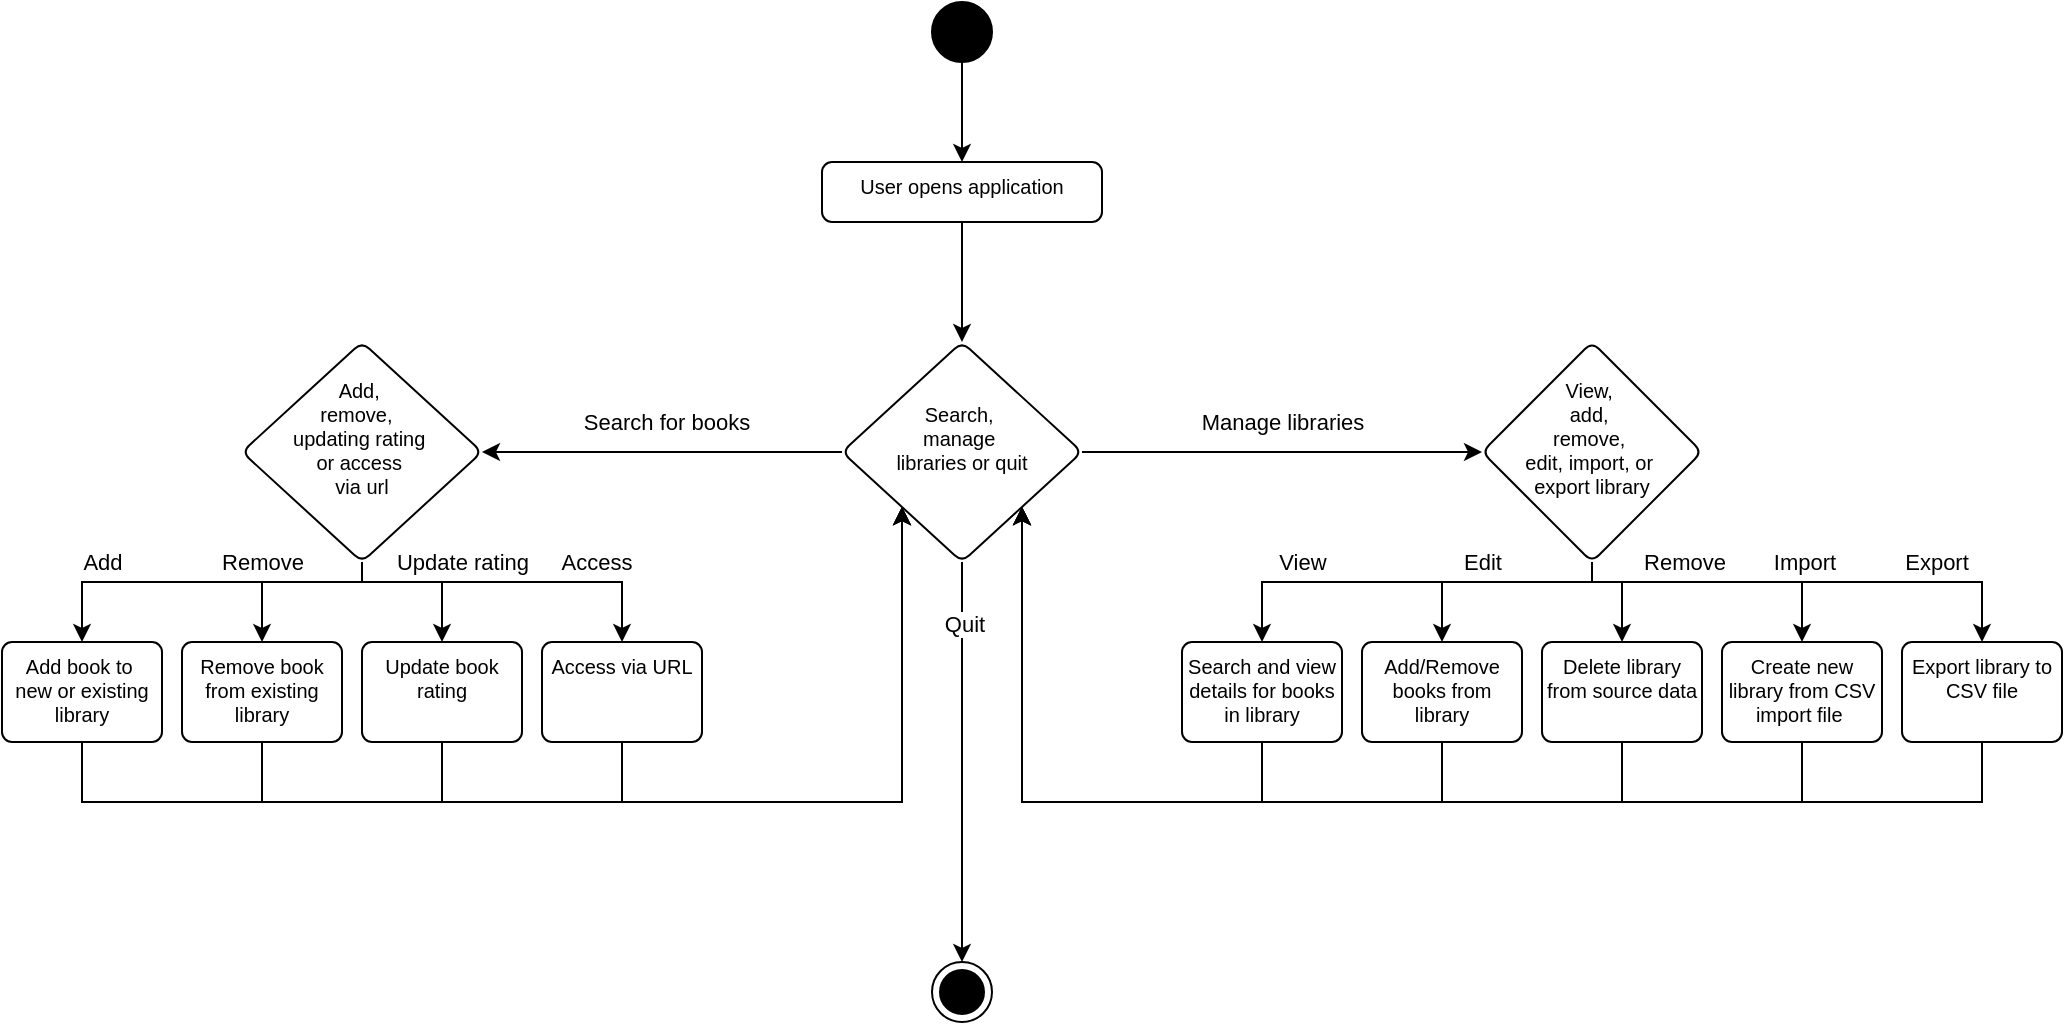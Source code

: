 <mxfile version="24.7.17">
  <diagram id="KCCbvROftOyjrveY5dHK" name="Page-2">
    <mxGraphModel dx="2074" dy="1205" grid="1" gridSize="10" guides="1" tooltips="1" connect="1" arrows="1" fold="1" page="1" pageScale="1" pageWidth="1100" pageHeight="850" math="0" shadow="0">
      <root>
        <mxCell id="0" />
        <mxCell id="1" parent="0" />
        <mxCell id="50exMlCCmH5jgknUHnqU-4" style="edgeStyle=orthogonalEdgeStyle;rounded=0;orthogonalLoop=1;jettySize=auto;html=1;entryX=0.5;entryY=0;entryDx=0;entryDy=0;" edge="1" parent="1" source="50exMlCCmH5jgknUHnqU-1" target="50exMlCCmH5jgknUHnqU-3">
          <mxGeometry relative="1" as="geometry" />
        </mxCell>
        <mxCell id="50exMlCCmH5jgknUHnqU-1" value="" style="ellipse;fillColor=strokeColor;html=1;" vertex="1" parent="1">
          <mxGeometry x="505" y="40" width="30" height="30" as="geometry" />
        </mxCell>
        <mxCell id="W-RKwUUfEbTAqsGmEtst-4" value="" style="edgeStyle=orthogonalEdgeStyle;rounded=0;orthogonalLoop=1;jettySize=auto;html=1;" edge="1" parent="1" source="50exMlCCmH5jgknUHnqU-3" target="W-RKwUUfEbTAqsGmEtst-3">
          <mxGeometry relative="1" as="geometry" />
        </mxCell>
        <mxCell id="50exMlCCmH5jgknUHnqU-3" value="User opens application" style="html=1;align=center;verticalAlign=top;rounded=1;absoluteArcSize=1;arcSize=10;dashed=0;whiteSpace=wrap;fontSize=10;" vertex="1" parent="1">
          <mxGeometry x="450" y="120" width="140" height="30" as="geometry" />
        </mxCell>
        <mxCell id="W-RKwUUfEbTAqsGmEtst-10" value="" style="edgeStyle=orthogonalEdgeStyle;rounded=0;orthogonalLoop=1;jettySize=auto;html=1;exitX=1;exitY=0.5;exitDx=0;exitDy=0;" edge="1" parent="1" source="W-RKwUUfEbTAqsGmEtst-3" target="W-RKwUUfEbTAqsGmEtst-9">
          <mxGeometry relative="1" as="geometry">
            <mxPoint x="690" y="265" as="sourcePoint" />
          </mxGeometry>
        </mxCell>
        <mxCell id="Gzup9AnlZBMcvsKlb3gR-7" value="Manage libraries" style="edgeLabel;html=1;align=center;verticalAlign=middle;resizable=0;points=[];" vertex="1" connectable="0" parent="W-RKwUUfEbTAqsGmEtst-10">
          <mxGeometry y="4" relative="1" as="geometry">
            <mxPoint y="-11" as="offset" />
          </mxGeometry>
        </mxCell>
        <mxCell id="Gzup9AnlZBMcvsKlb3gR-5" style="edgeStyle=orthogonalEdgeStyle;rounded=0;orthogonalLoop=1;jettySize=auto;html=1;exitX=0;exitY=0.5;exitDx=0;exitDy=0;" edge="1" parent="1" source="W-RKwUUfEbTAqsGmEtst-3" target="Gzup9AnlZBMcvsKlb3gR-3">
          <mxGeometry relative="1" as="geometry">
            <mxPoint x="360" y="265" as="sourcePoint" />
          </mxGeometry>
        </mxCell>
        <mxCell id="Gzup9AnlZBMcvsKlb3gR-6" value="Search for books" style="edgeLabel;html=1;align=center;verticalAlign=middle;resizable=0;points=[];" vertex="1" connectable="0" parent="Gzup9AnlZBMcvsKlb3gR-5">
          <mxGeometry x="-0.025" y="4" relative="1" as="geometry">
            <mxPoint y="-19" as="offset" />
          </mxGeometry>
        </mxCell>
        <mxCell id="Gzup9AnlZBMcvsKlb3gR-65" style="edgeStyle=orthogonalEdgeStyle;rounded=0;orthogonalLoop=1;jettySize=auto;html=1;" edge="1" parent="1" source="W-RKwUUfEbTAqsGmEtst-3">
          <mxGeometry relative="1" as="geometry">
            <mxPoint x="520" y="520" as="targetPoint" />
          </mxGeometry>
        </mxCell>
        <mxCell id="Gzup9AnlZBMcvsKlb3gR-66" value="Quit" style="edgeLabel;html=1;align=center;verticalAlign=middle;resizable=0;points=[];" vertex="1" connectable="0" parent="Gzup9AnlZBMcvsKlb3gR-65">
          <mxGeometry x="0.425" y="1" relative="1" as="geometry">
            <mxPoint x="-1" y="-112" as="offset" />
          </mxGeometry>
        </mxCell>
        <mxCell id="W-RKwUUfEbTAqsGmEtst-3" value="&lt;div style=&quot;font-size: 10px;&quot;&gt;&lt;br style=&quot;font-size: 10px;&quot;&gt;&lt;/div&gt;&lt;div&gt;&lt;br&gt;&lt;/div&gt;&lt;div&gt;Search,&amp;nbsp;&lt;/div&gt;&lt;div&gt;manage&amp;nbsp;&lt;/div&gt;&lt;div&gt;libraries or quit&lt;/div&gt;" style="rhombus;whiteSpace=wrap;html=1;verticalAlign=top;rounded=1;arcSize=10;dashed=0;fontSize=10;" vertex="1" parent="1">
          <mxGeometry x="460" y="210" width="120" height="110" as="geometry" />
        </mxCell>
        <mxCell id="W-RKwUUfEbTAqsGmEtst-36" value="" style="edgeStyle=orthogonalEdgeStyle;rounded=0;orthogonalLoop=1;jettySize=auto;html=1;" edge="1" parent="1">
          <mxGeometry relative="1" as="geometry">
            <mxPoint x="220" y="295" as="sourcePoint" />
            <mxPoint x="220" y="310" as="targetPoint" />
          </mxGeometry>
        </mxCell>
        <mxCell id="W-RKwUUfEbTAqsGmEtst-13" value="" style="edgeStyle=orthogonalEdgeStyle;rounded=0;orthogonalLoop=1;jettySize=auto;html=1;" edge="1" parent="1" source="W-RKwUUfEbTAqsGmEtst-9" target="W-RKwUUfEbTAqsGmEtst-12">
          <mxGeometry relative="1" as="geometry">
            <Array as="points">
              <mxPoint x="835" y="330" />
              <mxPoint x="670" y="330" />
            </Array>
          </mxGeometry>
        </mxCell>
        <mxCell id="W-RKwUUfEbTAqsGmEtst-25" value="View" style="edgeLabel;html=1;align=center;verticalAlign=middle;resizable=0;points=[];" vertex="1" connectable="0" parent="W-RKwUUfEbTAqsGmEtst-13">
          <mxGeometry x="0.511" relative="1" as="geometry">
            <mxPoint y="-10" as="offset" />
          </mxGeometry>
        </mxCell>
        <mxCell id="W-RKwUUfEbTAqsGmEtst-19" style="edgeStyle=orthogonalEdgeStyle;rounded=0;orthogonalLoop=1;jettySize=auto;html=1;entryX=0.5;entryY=0;entryDx=0;entryDy=0;" edge="1" parent="1" source="W-RKwUUfEbTAqsGmEtst-9" target="W-RKwUUfEbTAqsGmEtst-15">
          <mxGeometry relative="1" as="geometry">
            <Array as="points">
              <mxPoint x="835" y="330" />
              <mxPoint x="760" y="330" />
            </Array>
          </mxGeometry>
        </mxCell>
        <mxCell id="W-RKwUUfEbTAqsGmEtst-27" value="Edit" style="edgeLabel;html=1;align=center;verticalAlign=middle;resizable=0;points=[];" vertex="1" connectable="0" parent="W-RKwUUfEbTAqsGmEtst-19">
          <mxGeometry x="-0.045" y="1" relative="1" as="geometry">
            <mxPoint x="-10" y="-11" as="offset" />
          </mxGeometry>
        </mxCell>
        <mxCell id="W-RKwUUfEbTAqsGmEtst-20" style="edgeStyle=orthogonalEdgeStyle;rounded=0;orthogonalLoop=1;jettySize=auto;html=1;entryX=0.5;entryY=0;entryDx=0;entryDy=0;" edge="1" parent="1" source="W-RKwUUfEbTAqsGmEtst-9" target="W-RKwUUfEbTAqsGmEtst-16">
          <mxGeometry relative="1" as="geometry">
            <Array as="points">
              <mxPoint x="835" y="330" />
              <mxPoint x="850" y="330" />
            </Array>
          </mxGeometry>
        </mxCell>
        <mxCell id="W-RKwUUfEbTAqsGmEtst-21" style="edgeStyle=orthogonalEdgeStyle;rounded=0;orthogonalLoop=1;jettySize=auto;html=1;entryX=0.5;entryY=0;entryDx=0;entryDy=0;" edge="1" parent="1" source="W-RKwUUfEbTAqsGmEtst-9" target="W-RKwUUfEbTAqsGmEtst-17">
          <mxGeometry relative="1" as="geometry">
            <Array as="points">
              <mxPoint x="835" y="330" />
              <mxPoint x="940" y="330" />
            </Array>
          </mxGeometry>
        </mxCell>
        <mxCell id="W-RKwUUfEbTAqsGmEtst-22" style="edgeStyle=orthogonalEdgeStyle;rounded=0;orthogonalLoop=1;jettySize=auto;html=1;entryX=0.5;entryY=0;entryDx=0;entryDy=0;" edge="1" parent="1" source="W-RKwUUfEbTAqsGmEtst-9" target="W-RKwUUfEbTAqsGmEtst-18">
          <mxGeometry relative="1" as="geometry">
            <Array as="points">
              <mxPoint x="835" y="330" />
              <mxPoint x="1030" y="330" />
            </Array>
          </mxGeometry>
        </mxCell>
        <mxCell id="W-RKwUUfEbTAqsGmEtst-28" value="Remove" style="edgeLabel;html=1;align=center;verticalAlign=middle;resizable=0;points=[];" vertex="1" connectable="0" parent="W-RKwUUfEbTAqsGmEtst-22">
          <mxGeometry x="-0.673" y="3" relative="1" as="geometry">
            <mxPoint x="17" y="-7" as="offset" />
          </mxGeometry>
        </mxCell>
        <mxCell id="W-RKwUUfEbTAqsGmEtst-29" value="Import" style="edgeLabel;html=1;align=center;verticalAlign=middle;resizable=0;points=[];" vertex="1" connectable="0" parent="W-RKwUUfEbTAqsGmEtst-22">
          <mxGeometry x="0.093" relative="1" as="geometry">
            <mxPoint x="-13" y="-10" as="offset" />
          </mxGeometry>
        </mxCell>
        <mxCell id="W-RKwUUfEbTAqsGmEtst-30" value="Export" style="edgeLabel;html=1;align=center;verticalAlign=middle;resizable=0;points=[];" vertex="1" connectable="0" parent="W-RKwUUfEbTAqsGmEtst-22">
          <mxGeometry x="0.547" y="1" relative="1" as="geometry">
            <mxPoint y="-9" as="offset" />
          </mxGeometry>
        </mxCell>
        <mxCell id="W-RKwUUfEbTAqsGmEtst-9" value="&lt;div&gt;&lt;br&gt;&lt;/div&gt;View,&amp;nbsp;&lt;div&gt;add,&amp;nbsp;&lt;/div&gt;&lt;div&gt;remove,&amp;nbsp;&lt;/div&gt;&lt;div&gt;edit, import, or&amp;nbsp;&lt;/div&gt;&lt;div&gt;export library&lt;/div&gt;" style="rhombus;whiteSpace=wrap;html=1;fontSize=10;verticalAlign=top;rounded=1;arcSize=10;dashed=0;" vertex="1" parent="1">
          <mxGeometry x="780" y="210" width="110" height="110" as="geometry" />
        </mxCell>
        <mxCell id="Gzup9AnlZBMcvsKlb3gR-69" style="edgeStyle=orthogonalEdgeStyle;rounded=0;orthogonalLoop=1;jettySize=auto;html=1;entryX=1;entryY=1;entryDx=0;entryDy=0;" edge="1" parent="1" source="W-RKwUUfEbTAqsGmEtst-12" target="W-RKwUUfEbTAqsGmEtst-3">
          <mxGeometry relative="1" as="geometry">
            <Array as="points">
              <mxPoint x="670" y="440" />
              <mxPoint x="550" y="440" />
            </Array>
          </mxGeometry>
        </mxCell>
        <mxCell id="W-RKwUUfEbTAqsGmEtst-12" value="Search and view details for books in library" style="whiteSpace=wrap;html=1;fontSize=10;verticalAlign=top;rounded=1;arcSize=10;dashed=0;" vertex="1" parent="1">
          <mxGeometry x="630" y="360" width="80" height="50" as="geometry" />
        </mxCell>
        <mxCell id="Gzup9AnlZBMcvsKlb3gR-73" style="edgeStyle=orthogonalEdgeStyle;rounded=0;orthogonalLoop=1;jettySize=auto;html=1;entryX=1;entryY=1;entryDx=0;entryDy=0;" edge="1" parent="1" source="W-RKwUUfEbTAqsGmEtst-15" target="W-RKwUUfEbTAqsGmEtst-3">
          <mxGeometry relative="1" as="geometry">
            <Array as="points">
              <mxPoint x="760" y="440" />
              <mxPoint x="550" y="440" />
            </Array>
          </mxGeometry>
        </mxCell>
        <mxCell id="W-RKwUUfEbTAqsGmEtst-15" value="Add/Remove books from library" style="whiteSpace=wrap;html=1;fontSize=10;verticalAlign=top;rounded=1;arcSize=10;dashed=0;" vertex="1" parent="1">
          <mxGeometry x="720" y="360" width="80" height="50" as="geometry" />
        </mxCell>
        <mxCell id="Gzup9AnlZBMcvsKlb3gR-74" style="edgeStyle=orthogonalEdgeStyle;rounded=0;orthogonalLoop=1;jettySize=auto;html=1;entryX=1;entryY=1;entryDx=0;entryDy=0;" edge="1" parent="1" source="W-RKwUUfEbTAqsGmEtst-16" target="W-RKwUUfEbTAqsGmEtst-3">
          <mxGeometry relative="1" as="geometry">
            <Array as="points">
              <mxPoint x="850" y="440" />
              <mxPoint x="550" y="440" />
            </Array>
          </mxGeometry>
        </mxCell>
        <mxCell id="W-RKwUUfEbTAqsGmEtst-16" value="Delete library from source data" style="whiteSpace=wrap;html=1;fontSize=10;verticalAlign=top;rounded=1;arcSize=10;dashed=0;" vertex="1" parent="1">
          <mxGeometry x="810" y="360" width="80" height="50" as="geometry" />
        </mxCell>
        <mxCell id="Gzup9AnlZBMcvsKlb3gR-78" style="edgeStyle=orthogonalEdgeStyle;rounded=0;orthogonalLoop=1;jettySize=auto;html=1;entryX=1;entryY=1;entryDx=0;entryDy=0;" edge="1" parent="1" source="W-RKwUUfEbTAqsGmEtst-17" target="W-RKwUUfEbTAqsGmEtst-3">
          <mxGeometry relative="1" as="geometry">
            <mxPoint x="550" y="310" as="targetPoint" />
            <Array as="points">
              <mxPoint x="940" y="440" />
              <mxPoint x="550" y="440" />
            </Array>
          </mxGeometry>
        </mxCell>
        <mxCell id="W-RKwUUfEbTAqsGmEtst-17" value="Create new library from CSV import file&amp;nbsp;" style="whiteSpace=wrap;html=1;fontSize=10;verticalAlign=top;rounded=1;arcSize=10;dashed=0;" vertex="1" parent="1">
          <mxGeometry x="900" y="360" width="80" height="50" as="geometry" />
        </mxCell>
        <mxCell id="Gzup9AnlZBMcvsKlb3gR-79" style="edgeStyle=orthogonalEdgeStyle;rounded=0;orthogonalLoop=1;jettySize=auto;html=1;entryX=1;entryY=1;entryDx=0;entryDy=0;" edge="1" parent="1" source="W-RKwUUfEbTAqsGmEtst-18" target="W-RKwUUfEbTAqsGmEtst-3">
          <mxGeometry relative="1" as="geometry">
            <Array as="points">
              <mxPoint x="1030" y="440" />
              <mxPoint x="550" y="440" />
            </Array>
          </mxGeometry>
        </mxCell>
        <mxCell id="W-RKwUUfEbTAqsGmEtst-18" value="Export library to CSV file" style="whiteSpace=wrap;html=1;fontSize=10;verticalAlign=top;rounded=1;arcSize=10;dashed=0;" vertex="1" parent="1">
          <mxGeometry x="990" y="360" width="80" height="50" as="geometry" />
        </mxCell>
        <mxCell id="Gzup9AnlZBMcvsKlb3gR-12" style="edgeStyle=orthogonalEdgeStyle;rounded=0;orthogonalLoop=1;jettySize=auto;html=1;entryX=0.5;entryY=0;entryDx=0;entryDy=0;" edge="1" parent="1" source="Gzup9AnlZBMcvsKlb3gR-3" target="Gzup9AnlZBMcvsKlb3gR-8">
          <mxGeometry relative="1" as="geometry">
            <Array as="points">
              <mxPoint x="220" y="330" />
              <mxPoint x="80" y="330" />
            </Array>
          </mxGeometry>
        </mxCell>
        <mxCell id="Gzup9AnlZBMcvsKlb3gR-16" value="Add" style="edgeLabel;html=1;align=center;verticalAlign=middle;resizable=0;points=[];" vertex="1" connectable="0" parent="Gzup9AnlZBMcvsKlb3gR-12">
          <mxGeometry x="0.156" y="2" relative="1" as="geometry">
            <mxPoint x="-36" y="-12" as="offset" />
          </mxGeometry>
        </mxCell>
        <mxCell id="Gzup9AnlZBMcvsKlb3gR-13" style="edgeStyle=orthogonalEdgeStyle;rounded=0;orthogonalLoop=1;jettySize=auto;html=1;entryX=0.5;entryY=0;entryDx=0;entryDy=0;" edge="1" parent="1" source="Gzup9AnlZBMcvsKlb3gR-3" target="Gzup9AnlZBMcvsKlb3gR-9">
          <mxGeometry relative="1" as="geometry">
            <Array as="points">
              <mxPoint x="220" y="330" />
              <mxPoint x="170" y="330" />
            </Array>
          </mxGeometry>
        </mxCell>
        <mxCell id="Gzup9AnlZBMcvsKlb3gR-17" value="Remove" style="edgeLabel;html=1;align=center;verticalAlign=middle;resizable=0;points=[];" vertex="1" connectable="0" parent="Gzup9AnlZBMcvsKlb3gR-13">
          <mxGeometry x="0.178" y="-1" relative="1" as="geometry">
            <mxPoint x="-7" y="-9" as="offset" />
          </mxGeometry>
        </mxCell>
        <mxCell id="Gzup9AnlZBMcvsKlb3gR-14" style="edgeStyle=orthogonalEdgeStyle;rounded=0;orthogonalLoop=1;jettySize=auto;html=1;entryX=0.5;entryY=0;entryDx=0;entryDy=0;" edge="1" parent="1" source="Gzup9AnlZBMcvsKlb3gR-3" target="Gzup9AnlZBMcvsKlb3gR-10">
          <mxGeometry relative="1" as="geometry">
            <Array as="points">
              <mxPoint x="220" y="330" />
              <mxPoint x="260" y="330" />
            </Array>
          </mxGeometry>
        </mxCell>
        <mxCell id="Gzup9AnlZBMcvsKlb3gR-15" style="edgeStyle=orthogonalEdgeStyle;rounded=0;orthogonalLoop=1;jettySize=auto;html=1;entryX=0.5;entryY=0;entryDx=0;entryDy=0;" edge="1" parent="1" source="Gzup9AnlZBMcvsKlb3gR-3" target="Gzup9AnlZBMcvsKlb3gR-11">
          <mxGeometry relative="1" as="geometry">
            <Array as="points">
              <mxPoint x="220" y="330" />
              <mxPoint x="350" y="330" />
            </Array>
          </mxGeometry>
        </mxCell>
        <mxCell id="Gzup9AnlZBMcvsKlb3gR-18" value="Update rating" style="edgeLabel;html=1;align=center;verticalAlign=middle;resizable=0;points=[];" vertex="1" connectable="0" parent="Gzup9AnlZBMcvsKlb3gR-15">
          <mxGeometry x="-0.682" relative="1" as="geometry">
            <mxPoint x="33" y="-10" as="offset" />
          </mxGeometry>
        </mxCell>
        <mxCell id="Gzup9AnlZBMcvsKlb3gR-19" value="Access" style="edgeLabel;html=1;align=center;verticalAlign=middle;resizable=0;points=[];" vertex="1" connectable="0" parent="Gzup9AnlZBMcvsKlb3gR-15">
          <mxGeometry x="0.494" y="-1" relative="1" as="geometry">
            <mxPoint y="-11" as="offset" />
          </mxGeometry>
        </mxCell>
        <mxCell id="Gzup9AnlZBMcvsKlb3gR-3" value="&lt;div style=&quot;font-size: 10px;&quot;&gt;&lt;br&gt;&lt;/div&gt;&lt;div style=&quot;font-size: 10px;&quot;&gt;Add,&amp;nbsp;&lt;div&gt;remove,&amp;nbsp;&amp;nbsp;&lt;/div&gt;&lt;div&gt;&lt;span style=&quot;background-color: initial;&quot;&gt;updating rating&amp;nbsp;&lt;/span&gt;&lt;/div&gt;&lt;div&gt;&lt;span style=&quot;background-color: initial;&quot;&gt;or access&amp;nbsp;&lt;/span&gt;&lt;/div&gt;&lt;div&gt;&lt;span style=&quot;background-color: initial;&quot;&gt;via url&lt;/span&gt;&lt;/div&gt;&lt;/div&gt;" style="rhombus;whiteSpace=wrap;html=1;verticalAlign=top;rounded=1;arcSize=10;dashed=0;fontSize=10;" vertex="1" parent="1">
          <mxGeometry x="160" y="210" width="120" height="110" as="geometry" />
        </mxCell>
        <mxCell id="Gzup9AnlZBMcvsKlb3gR-72" style="edgeStyle=orthogonalEdgeStyle;rounded=0;orthogonalLoop=1;jettySize=auto;html=1;entryX=0;entryY=1;entryDx=0;entryDy=0;" edge="1" parent="1" source="Gzup9AnlZBMcvsKlb3gR-8" target="W-RKwUUfEbTAqsGmEtst-3">
          <mxGeometry relative="1" as="geometry">
            <Array as="points">
              <mxPoint x="80" y="440" />
              <mxPoint x="490" y="440" />
            </Array>
          </mxGeometry>
        </mxCell>
        <mxCell id="Gzup9AnlZBMcvsKlb3gR-8" value="Add book to&amp;nbsp;&lt;div&gt;new or existing library&lt;/div&gt;" style="whiteSpace=wrap;html=1;fontSize=10;verticalAlign=top;rounded=1;arcSize=10;dashed=0;" vertex="1" parent="1">
          <mxGeometry x="40" y="360" width="80" height="50" as="geometry" />
        </mxCell>
        <mxCell id="Gzup9AnlZBMcvsKlb3gR-71" style="edgeStyle=orthogonalEdgeStyle;rounded=0;orthogonalLoop=1;jettySize=auto;html=1;entryX=0;entryY=1;entryDx=0;entryDy=0;" edge="1" parent="1" source="Gzup9AnlZBMcvsKlb3gR-9" target="W-RKwUUfEbTAqsGmEtst-3">
          <mxGeometry relative="1" as="geometry">
            <Array as="points">
              <mxPoint x="170" y="440" />
              <mxPoint x="490" y="440" />
            </Array>
          </mxGeometry>
        </mxCell>
        <mxCell id="Gzup9AnlZBMcvsKlb3gR-9" value="Remove book from existing library" style="whiteSpace=wrap;html=1;fontSize=10;verticalAlign=top;rounded=1;arcSize=10;dashed=0;" vertex="1" parent="1">
          <mxGeometry x="130" y="360" width="80" height="50" as="geometry" />
        </mxCell>
        <mxCell id="Gzup9AnlZBMcvsKlb3gR-68" style="edgeStyle=orthogonalEdgeStyle;rounded=0;orthogonalLoop=1;jettySize=auto;html=1;entryX=0;entryY=1;entryDx=0;entryDy=0;exitX=0.5;exitY=1;exitDx=0;exitDy=0;" edge="1" parent="1" source="Gzup9AnlZBMcvsKlb3gR-10" target="W-RKwUUfEbTAqsGmEtst-3">
          <mxGeometry relative="1" as="geometry">
            <Array as="points">
              <mxPoint x="260" y="440" />
              <mxPoint x="490" y="440" />
            </Array>
          </mxGeometry>
        </mxCell>
        <mxCell id="Gzup9AnlZBMcvsKlb3gR-10" value="Update book rating" style="whiteSpace=wrap;html=1;fontSize=10;verticalAlign=top;rounded=1;arcSize=10;dashed=0;" vertex="1" parent="1">
          <mxGeometry x="220" y="360" width="80" height="50" as="geometry" />
        </mxCell>
        <mxCell id="Gzup9AnlZBMcvsKlb3gR-70" style="edgeStyle=orthogonalEdgeStyle;rounded=0;orthogonalLoop=1;jettySize=auto;html=1;entryX=0;entryY=1;entryDx=0;entryDy=0;" edge="1" parent="1" source="Gzup9AnlZBMcvsKlb3gR-11" target="W-RKwUUfEbTAqsGmEtst-3">
          <mxGeometry relative="1" as="geometry">
            <Array as="points">
              <mxPoint x="350" y="440" />
              <mxPoint x="490" y="440" />
            </Array>
          </mxGeometry>
        </mxCell>
        <mxCell id="Gzup9AnlZBMcvsKlb3gR-11" value="Access via URL" style="whiteSpace=wrap;html=1;fontSize=10;verticalAlign=top;rounded=1;arcSize=10;dashed=0;" vertex="1" parent="1">
          <mxGeometry x="310" y="360" width="80" height="50" as="geometry" />
        </mxCell>
        <mxCell id="Gzup9AnlZBMcvsKlb3gR-67" value="" style="ellipse;html=1;shape=endState;fillColor=strokeColor;" vertex="1" parent="1">
          <mxGeometry x="505" y="520" width="30" height="30" as="geometry" />
        </mxCell>
      </root>
    </mxGraphModel>
  </diagram>
</mxfile>
